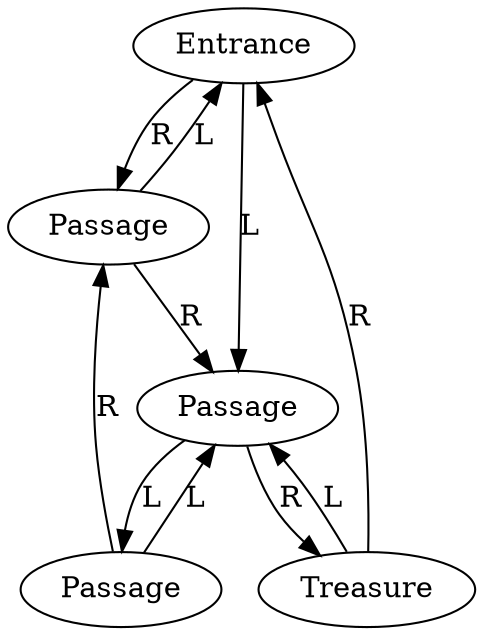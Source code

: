 digraph intro {
    Entrance[label="Entrance", pos="5,5!"];
    A[label="Passage"];
    B[label="Passage"];
	C[label="Passage"];
	treasure[label="Treasure"];

    Entrance -> B [label="L"];
    Entrance -> A [label="R"];

    A -> Entrance [label="L"];
    A -> B [label="R"];

    B -> C [label="L"];
    B -> treasure [label="R"];

    C -> B [label="L"];
	C -> A [label="R"];

	treasure -> B [label="L"];
	treasure -> Entrance [label="R"];
}
